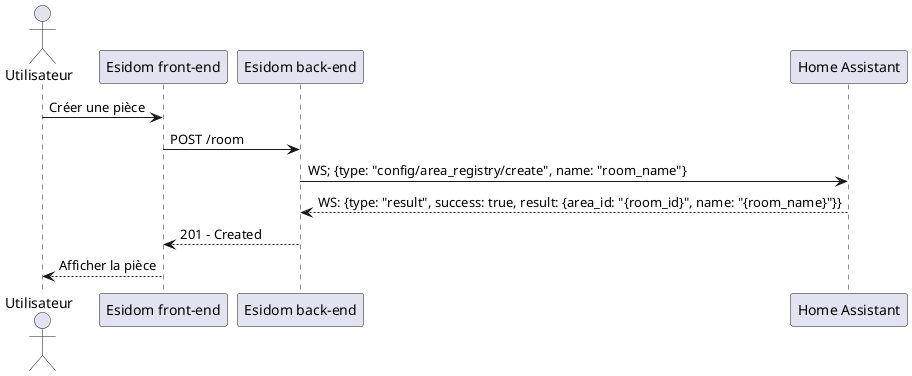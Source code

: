 @startuml créer pièce

actor "Utilisateur" as u
participant "Esidom front-end" as fe
participant "Esidom back-end" as m
participant "Home Assistant" as ha

u -> fe: Créer une pièce
fe -> m: POST /room
m -> ha: WS; {type: "config/area_registry/create", name: "room_name"}
ha --> m: WS: {type: "result", success: true, result: {area_id: "{room_id}", name: "{room_name}"}}
m --> fe: 201 - Created
fe --> u: Afficher la pièce

@enduml